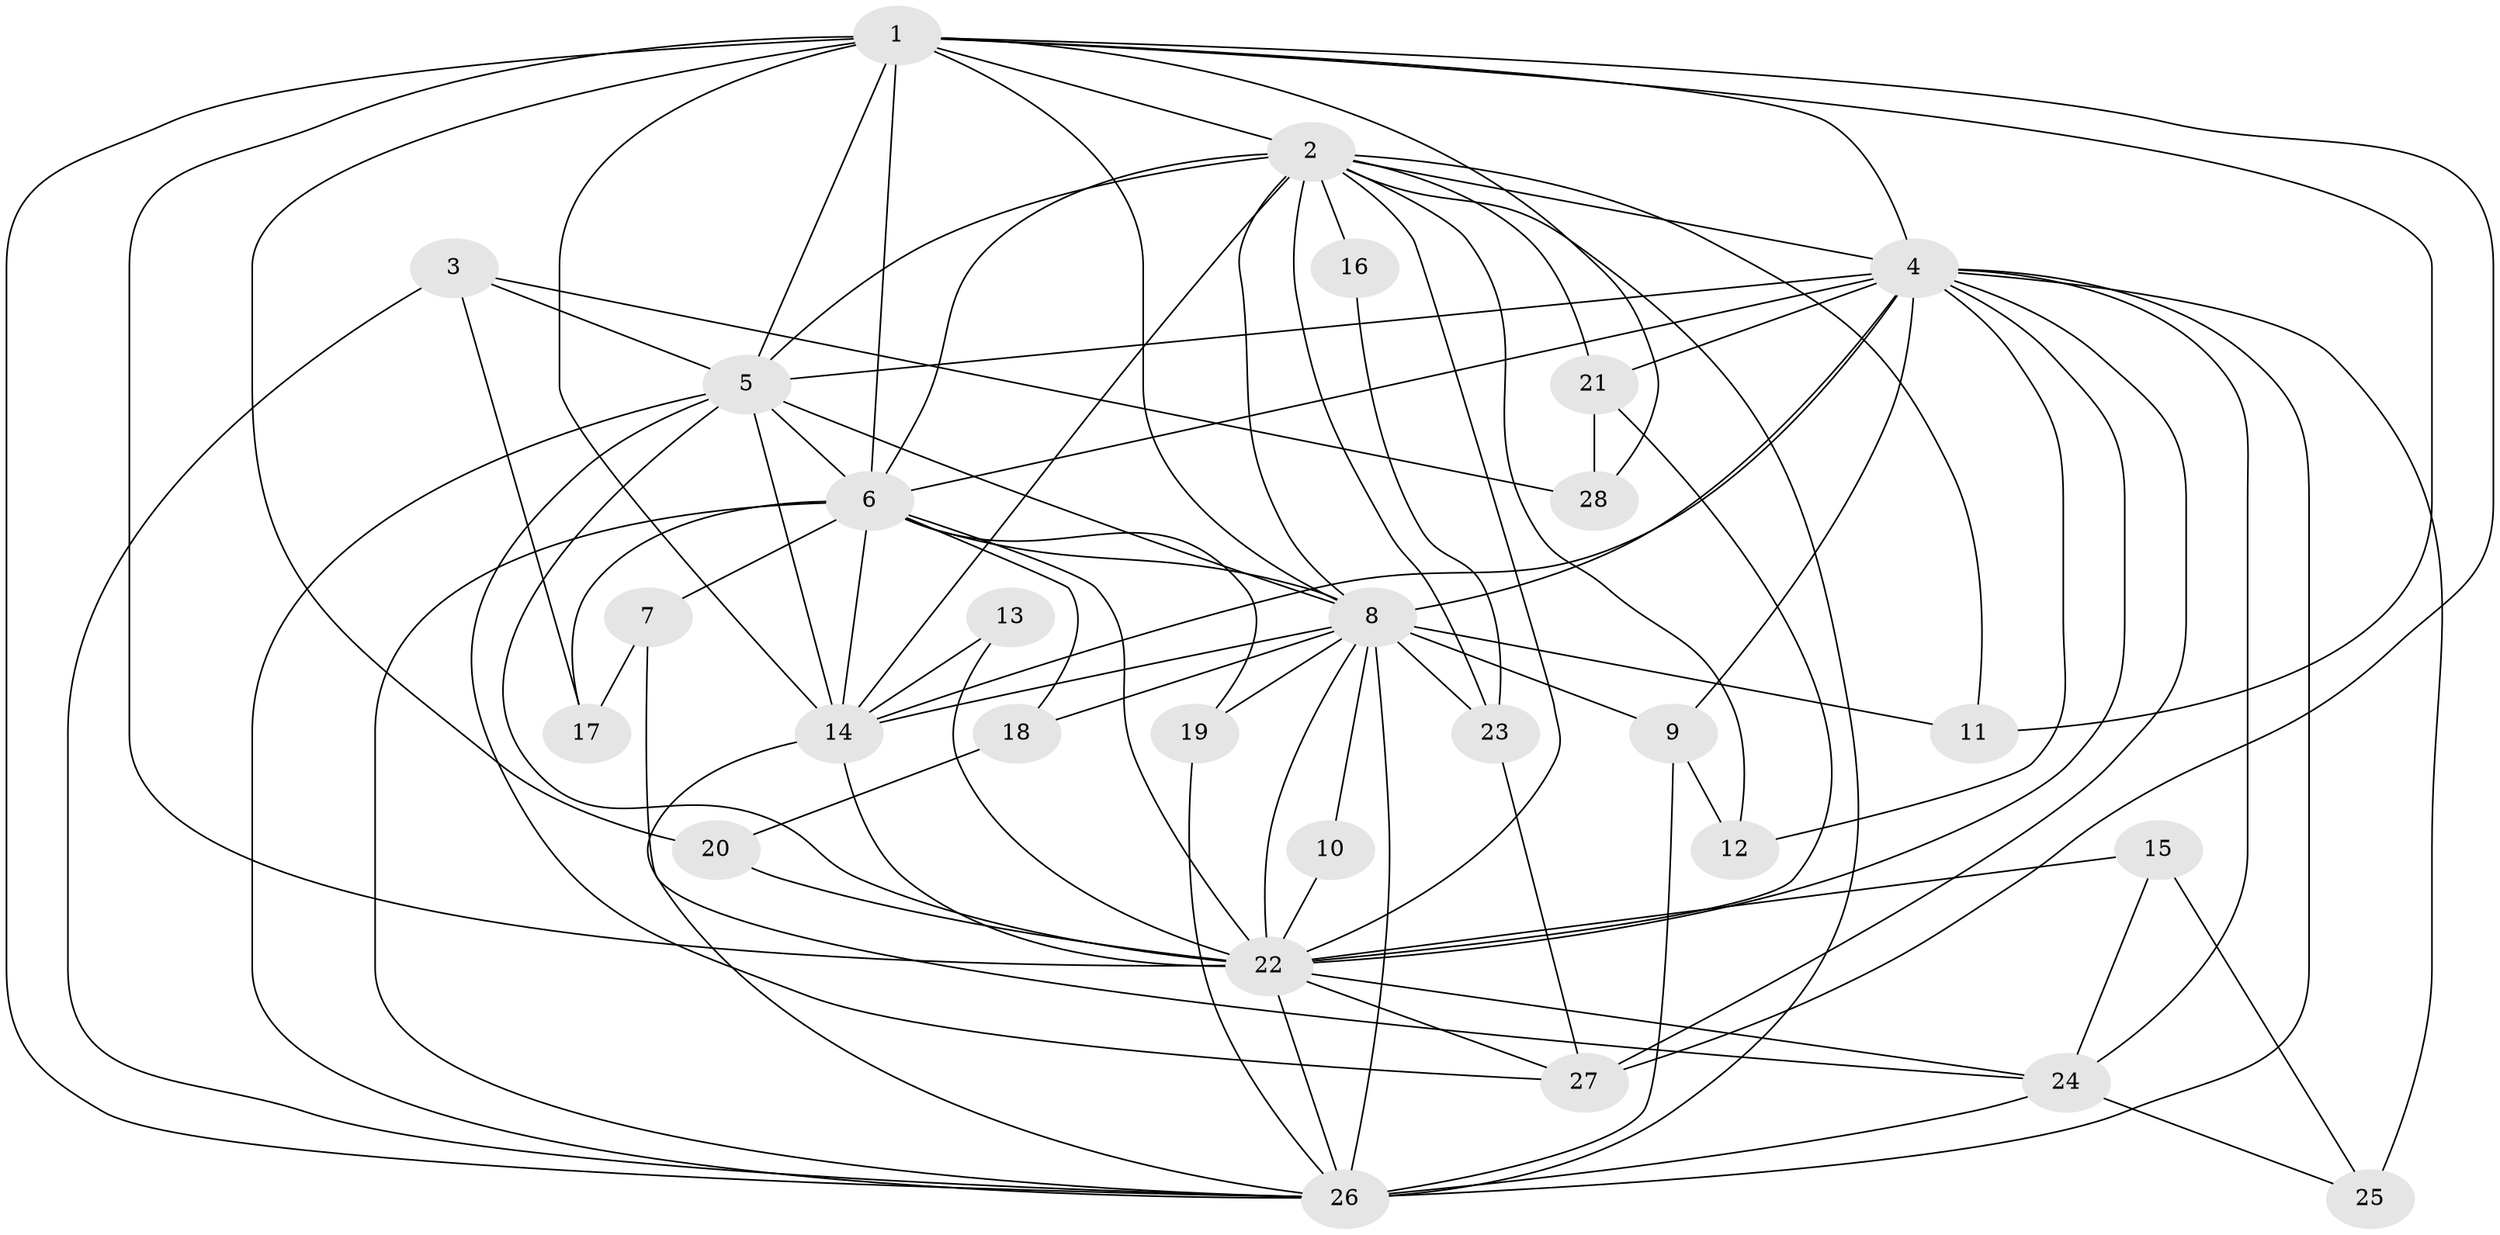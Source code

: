 // original degree distribution, {20: 0.01818181818181818, 14: 0.03636363636363636, 16: 0.03636363636363636, 15: 0.01818181818181818, 17: 0.03636363636363636, 12: 0.01818181818181818, 11: 0.01818181818181818, 4: 0.10909090909090909, 2: 0.4727272727272727, 3: 0.21818181818181817, 6: 0.01818181818181818}
// Generated by graph-tools (version 1.1) at 2025/01/03/09/25 03:01:16]
// undirected, 28 vertices, 87 edges
graph export_dot {
graph [start="1"]
  node [color=gray90,style=filled];
  1;
  2;
  3;
  4;
  5;
  6;
  7;
  8;
  9;
  10;
  11;
  12;
  13;
  14;
  15;
  16;
  17;
  18;
  19;
  20;
  21;
  22;
  23;
  24;
  25;
  26;
  27;
  28;
  1 -- 2 [weight=2.0];
  1 -- 4 [weight=1.0];
  1 -- 5 [weight=1.0];
  1 -- 6 [weight=2.0];
  1 -- 8 [weight=1.0];
  1 -- 11 [weight=1.0];
  1 -- 14 [weight=1.0];
  1 -- 20 [weight=1.0];
  1 -- 22 [weight=2.0];
  1 -- 26 [weight=1.0];
  1 -- 27 [weight=1.0];
  1 -- 28 [weight=1.0];
  2 -- 4 [weight=2.0];
  2 -- 5 [weight=2.0];
  2 -- 6 [weight=2.0];
  2 -- 8 [weight=3.0];
  2 -- 11 [weight=1.0];
  2 -- 12 [weight=1.0];
  2 -- 14 [weight=2.0];
  2 -- 16 [weight=2.0];
  2 -- 21 [weight=1.0];
  2 -- 22 [weight=2.0];
  2 -- 23 [weight=1.0];
  2 -- 26 [weight=3.0];
  3 -- 5 [weight=1.0];
  3 -- 17 [weight=1.0];
  3 -- 26 [weight=1.0];
  3 -- 28 [weight=1.0];
  4 -- 5 [weight=1.0];
  4 -- 6 [weight=1.0];
  4 -- 8 [weight=1.0];
  4 -- 9 [weight=1.0];
  4 -- 12 [weight=1.0];
  4 -- 14 [weight=1.0];
  4 -- 21 [weight=1.0];
  4 -- 22 [weight=1.0];
  4 -- 24 [weight=1.0];
  4 -- 25 [weight=1.0];
  4 -- 26 [weight=2.0];
  4 -- 27 [weight=1.0];
  5 -- 6 [weight=3.0];
  5 -- 8 [weight=1.0];
  5 -- 14 [weight=1.0];
  5 -- 22 [weight=2.0];
  5 -- 26 [weight=1.0];
  5 -- 27 [weight=1.0];
  6 -- 7 [weight=1.0];
  6 -- 8 [weight=1.0];
  6 -- 14 [weight=1.0];
  6 -- 17 [weight=1.0];
  6 -- 18 [weight=1.0];
  6 -- 19 [weight=1.0];
  6 -- 22 [weight=1.0];
  6 -- 26 [weight=2.0];
  7 -- 17 [weight=1.0];
  7 -- 24 [weight=1.0];
  8 -- 9 [weight=1.0];
  8 -- 10 [weight=1.0];
  8 -- 11 [weight=1.0];
  8 -- 14 [weight=2.0];
  8 -- 18 [weight=1.0];
  8 -- 19 [weight=1.0];
  8 -- 22 [weight=1.0];
  8 -- 23 [weight=1.0];
  8 -- 26 [weight=1.0];
  9 -- 12 [weight=1.0];
  9 -- 26 [weight=1.0];
  10 -- 22 [weight=1.0];
  13 -- 14 [weight=1.0];
  13 -- 22 [weight=2.0];
  14 -- 22 [weight=1.0];
  14 -- 26 [weight=1.0];
  15 -- 22 [weight=1.0];
  15 -- 24 [weight=1.0];
  15 -- 25 [weight=1.0];
  16 -- 23 [weight=1.0];
  18 -- 20 [weight=1.0];
  19 -- 26 [weight=1.0];
  20 -- 22 [weight=2.0];
  21 -- 22 [weight=1.0];
  21 -- 28 [weight=1.0];
  22 -- 24 [weight=1.0];
  22 -- 26 [weight=1.0];
  22 -- 27 [weight=1.0];
  23 -- 27 [weight=1.0];
  24 -- 25 [weight=1.0];
  24 -- 26 [weight=1.0];
}
